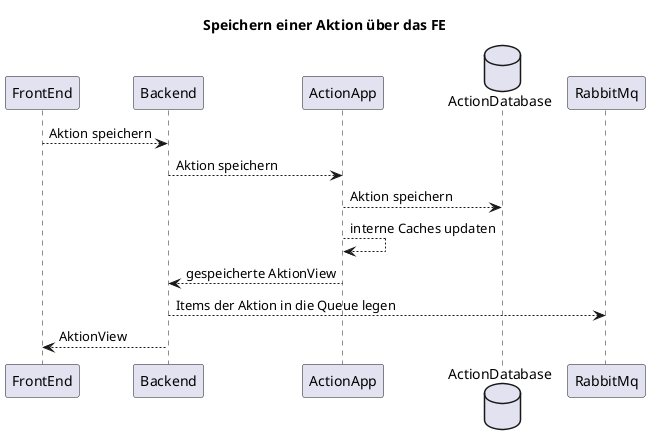 @startuml
title Speichern einer Aktion über das FE

participant FrontEnd as FE
participant Backend as B
participant ActionApp as A
database ActionDatabase as Db
participant RabbitMq as R

FE --> B: Aktion speichern
B --> A: Aktion speichern
A --> Db: Aktion speichern
A --> A: interne Caches updaten
A --> B: gespeicherte AktionView
B --> R: Items der Aktion in die Queue legen
B --> FE: AktionView


@enduml